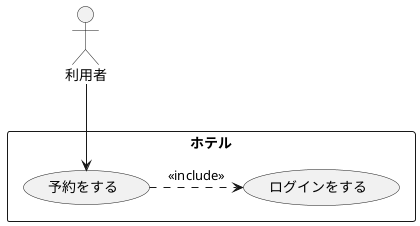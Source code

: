 @startuml 課題２－３
actor 利用者 

rectangle ホテル {
  usecase 予約をする as UC1
  usecase ログインをする as UC2
}

UC1 .> UC2 : <<include>>

利用者 --> UC1

@enduml


